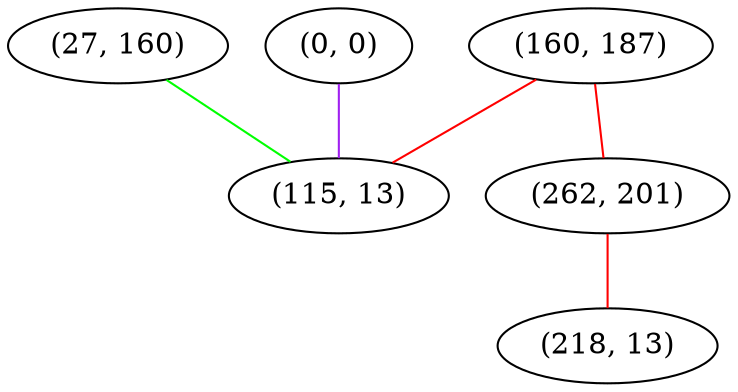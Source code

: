 graph "" {
"(27, 160)";
"(160, 187)";
"(0, 0)";
"(262, 201)";
"(115, 13)";
"(218, 13)";
"(27, 160)" -- "(115, 13)"  [color=green, key=0, weight=2];
"(160, 187)" -- "(262, 201)"  [color=red, key=0, weight=1];
"(160, 187)" -- "(115, 13)"  [color=red, key=0, weight=1];
"(0, 0)" -- "(115, 13)"  [color=purple, key=0, weight=4];
"(262, 201)" -- "(218, 13)"  [color=red, key=0, weight=1];
}
